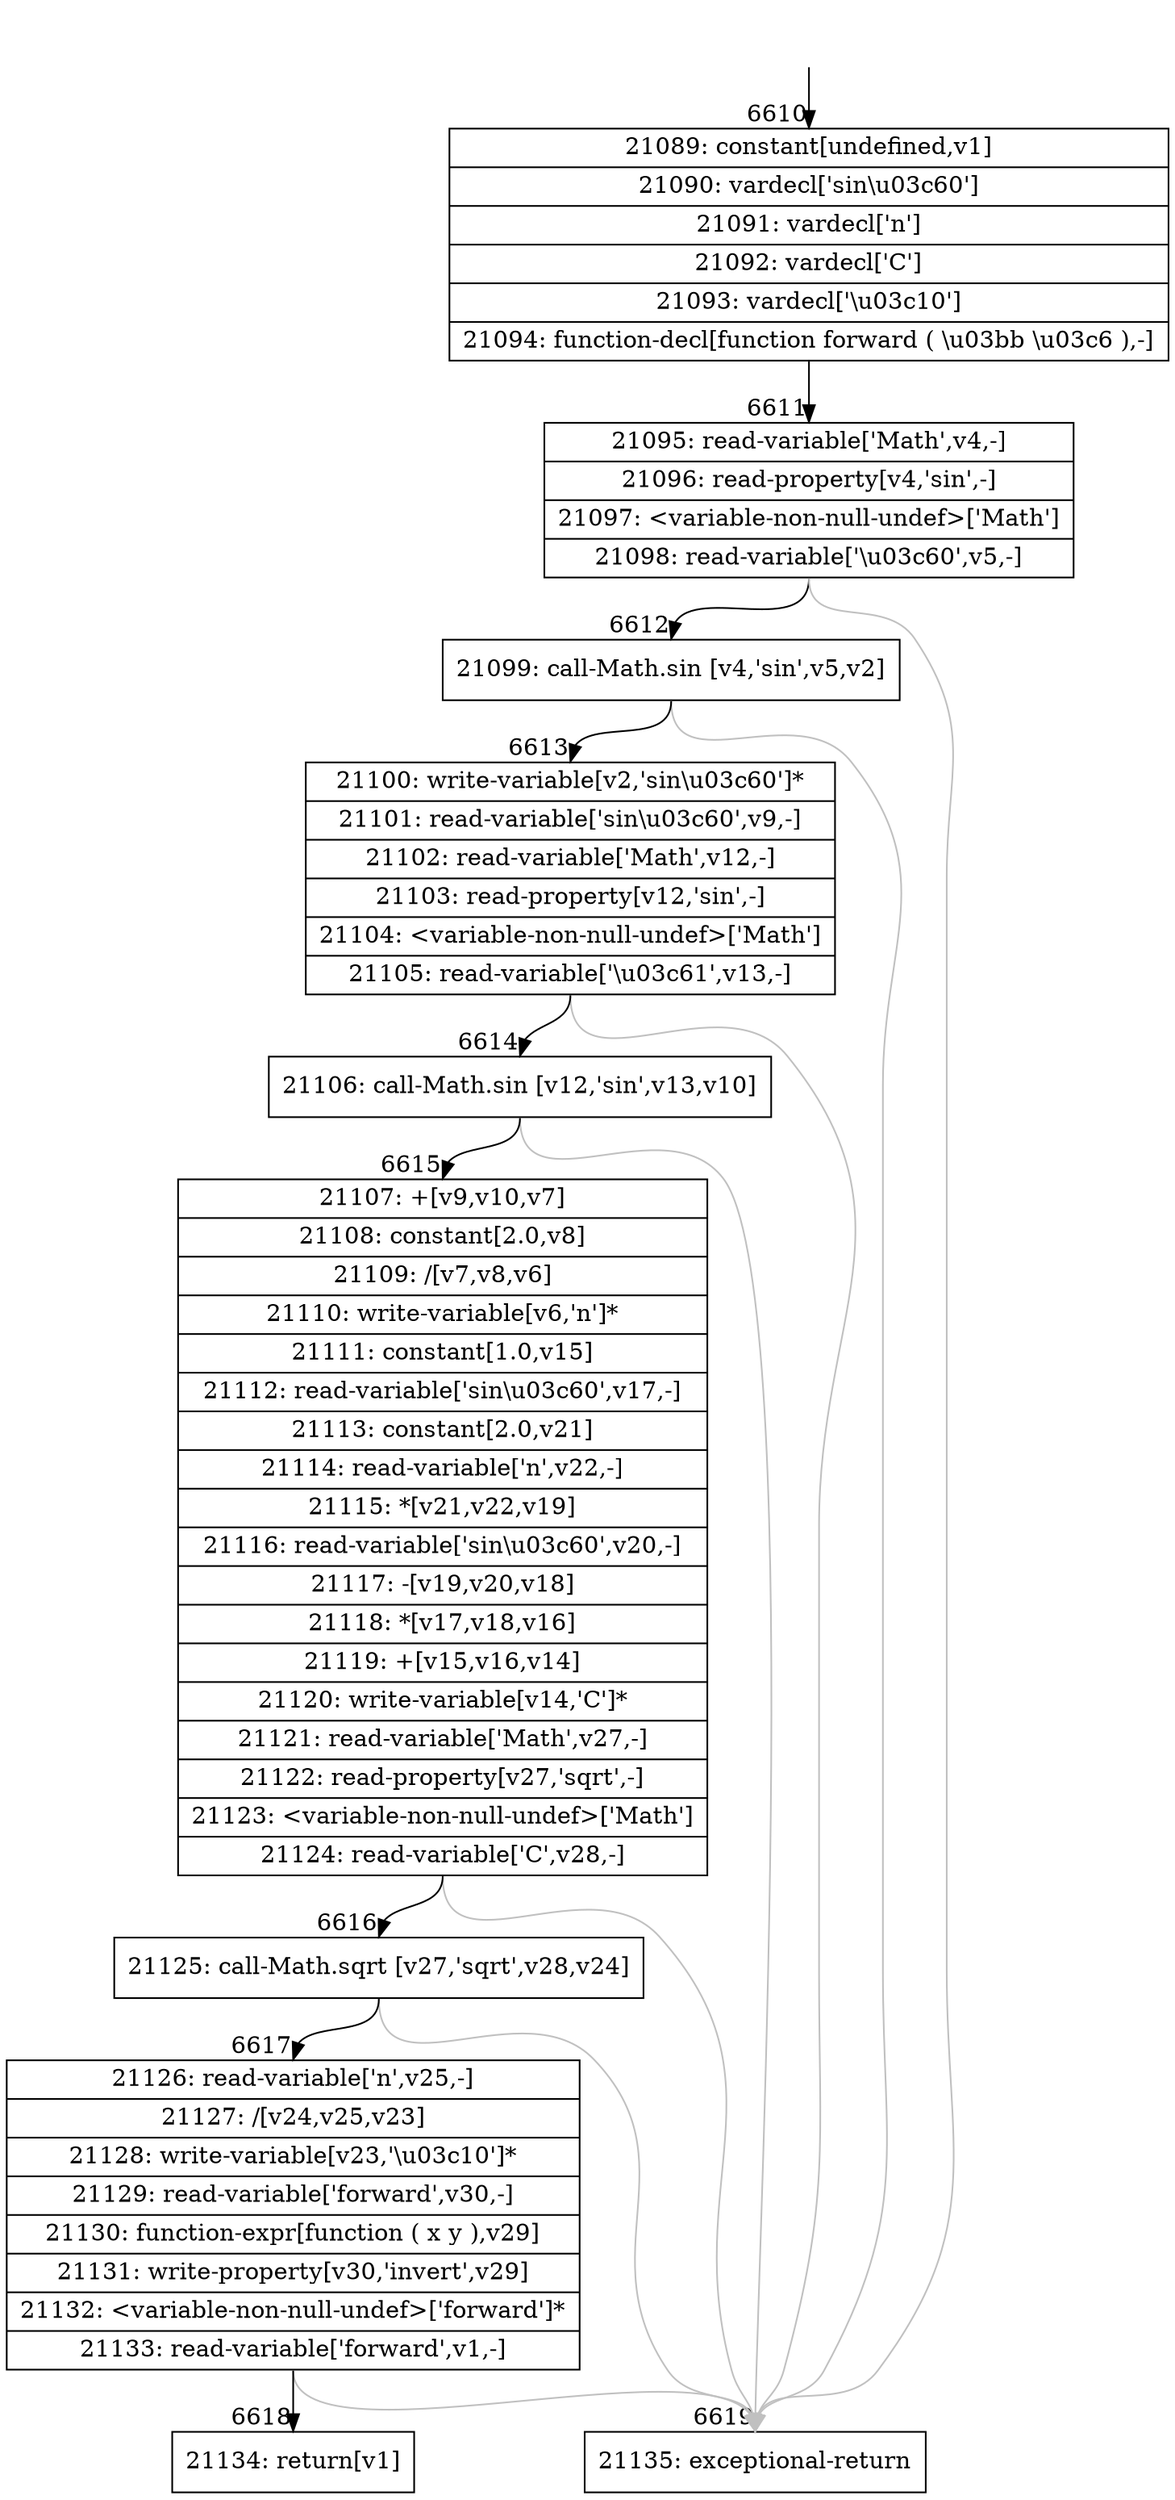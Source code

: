 digraph {
rankdir="TD"
BB_entry589[shape=none,label=""];
BB_entry589 -> BB6610 [tailport=s, headport=n, headlabel="    6610"]
BB6610 [shape=record label="{21089: constant[undefined,v1]|21090: vardecl['sin\\u03c60']|21091: vardecl['n']|21092: vardecl['C']|21093: vardecl['\\u03c10']|21094: function-decl[function forward ( \\u03bb \\u03c6 ),-]}" ] 
BB6610 -> BB6611 [tailport=s, headport=n, headlabel="      6611"]
BB6611 [shape=record label="{21095: read-variable['Math',v4,-]|21096: read-property[v4,'sin',-]|21097: \<variable-non-null-undef\>['Math']|21098: read-variable['\\u03c60',v5,-]}" ] 
BB6611 -> BB6612 [tailport=s, headport=n, headlabel="      6612"]
BB6611 -> BB6619 [tailport=s, headport=n, color=gray, headlabel="      6619"]
BB6612 [shape=record label="{21099: call-Math.sin [v4,'sin',v5,v2]}" ] 
BB6612 -> BB6613 [tailport=s, headport=n, headlabel="      6613"]
BB6612 -> BB6619 [tailport=s, headport=n, color=gray]
BB6613 [shape=record label="{21100: write-variable[v2,'sin\\u03c60']*|21101: read-variable['sin\\u03c60',v9,-]|21102: read-variable['Math',v12,-]|21103: read-property[v12,'sin',-]|21104: \<variable-non-null-undef\>['Math']|21105: read-variable['\\u03c61',v13,-]}" ] 
BB6613 -> BB6614 [tailport=s, headport=n, headlabel="      6614"]
BB6613 -> BB6619 [tailport=s, headport=n, color=gray]
BB6614 [shape=record label="{21106: call-Math.sin [v12,'sin',v13,v10]}" ] 
BB6614 -> BB6615 [tailport=s, headport=n, headlabel="      6615"]
BB6614 -> BB6619 [tailport=s, headport=n, color=gray]
BB6615 [shape=record label="{21107: +[v9,v10,v7]|21108: constant[2.0,v8]|21109: /[v7,v8,v6]|21110: write-variable[v6,'n']*|21111: constant[1.0,v15]|21112: read-variable['sin\\u03c60',v17,-]|21113: constant[2.0,v21]|21114: read-variable['n',v22,-]|21115: *[v21,v22,v19]|21116: read-variable['sin\\u03c60',v20,-]|21117: -[v19,v20,v18]|21118: *[v17,v18,v16]|21119: +[v15,v16,v14]|21120: write-variable[v14,'C']*|21121: read-variable['Math',v27,-]|21122: read-property[v27,'sqrt',-]|21123: \<variable-non-null-undef\>['Math']|21124: read-variable['C',v28,-]}" ] 
BB6615 -> BB6616 [tailport=s, headport=n, headlabel="      6616"]
BB6615 -> BB6619 [tailport=s, headport=n, color=gray]
BB6616 [shape=record label="{21125: call-Math.sqrt [v27,'sqrt',v28,v24]}" ] 
BB6616 -> BB6617 [tailport=s, headport=n, headlabel="      6617"]
BB6616 -> BB6619 [tailport=s, headport=n, color=gray]
BB6617 [shape=record label="{21126: read-variable['n',v25,-]|21127: /[v24,v25,v23]|21128: write-variable[v23,'\\u03c10']*|21129: read-variable['forward',v30,-]|21130: function-expr[function ( x y ),v29]|21131: write-property[v30,'invert',v29]|21132: \<variable-non-null-undef\>['forward']*|21133: read-variable['forward',v1,-]}" ] 
BB6617 -> BB6618 [tailport=s, headport=n, headlabel="      6618"]
BB6617 -> BB6619 [tailport=s, headport=n, color=gray]
BB6618 [shape=record label="{21134: return[v1]}" ] 
BB6619 [shape=record label="{21135: exceptional-return}" ] 
//#$~ 3843
}
